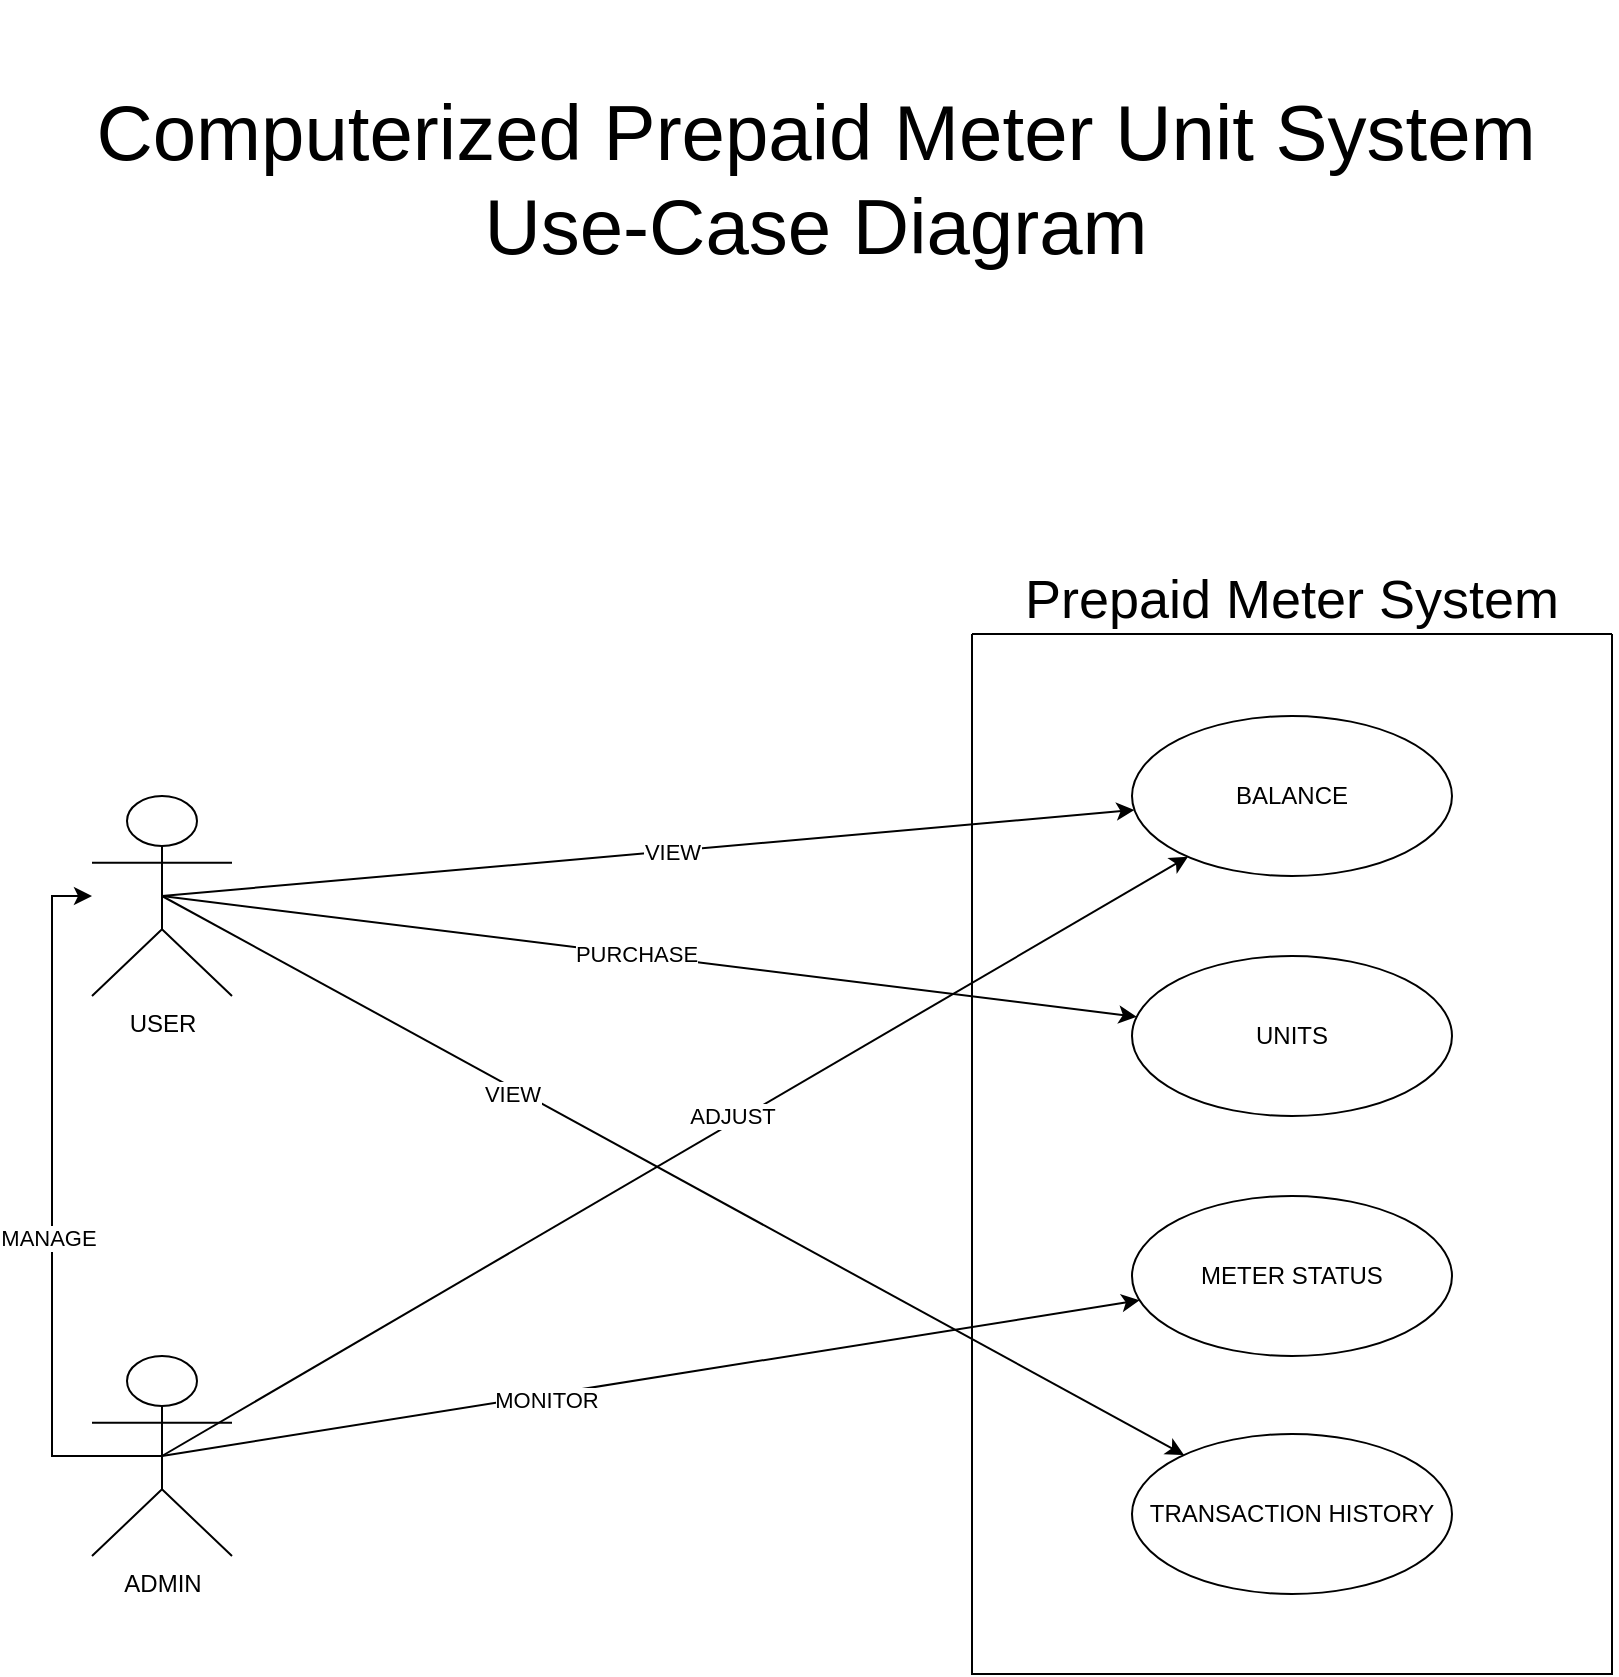 <mxfile version="24.8.3">
  <diagram name="Page-1" id="-IKmMkS2sOBBCPMymawj">
    <mxGraphModel dx="916" dy="1957" grid="1" gridSize="10" guides="1" tooltips="1" connect="1" arrows="1" fold="1" page="1" pageScale="1" pageWidth="850" pageHeight="1100" math="0" shadow="0">
      <root>
        <mxCell id="0" />
        <mxCell id="1" parent="0" />
        <mxCell id="u8G5SvZobk9JoU-ahpJR-9" style="rounded=0;orthogonalLoop=1;jettySize=auto;html=1;exitX=0.5;exitY=0.5;exitDx=0;exitDy=0;exitPerimeter=0;" edge="1" parent="1" source="u8G5SvZobk9JoU-ahpJR-1" target="u8G5SvZobk9JoU-ahpJR-6">
          <mxGeometry relative="1" as="geometry" />
        </mxCell>
        <mxCell id="u8G5SvZobk9JoU-ahpJR-10" value="PURCHASE" style="edgeLabel;html=1;align=center;verticalAlign=middle;resizable=0;points=[];" vertex="1" connectable="0" parent="u8G5SvZobk9JoU-ahpJR-9">
          <mxGeometry x="-0.031" y="1" relative="1" as="geometry">
            <mxPoint as="offset" />
          </mxGeometry>
        </mxCell>
        <mxCell id="u8G5SvZobk9JoU-ahpJR-11" style="rounded=0;orthogonalLoop=1;jettySize=auto;html=1;exitX=0.5;exitY=0.5;exitDx=0;exitDy=0;exitPerimeter=0;" edge="1" parent="1" source="u8G5SvZobk9JoU-ahpJR-1" target="u8G5SvZobk9JoU-ahpJR-3">
          <mxGeometry relative="1" as="geometry" />
        </mxCell>
        <mxCell id="u8G5SvZobk9JoU-ahpJR-12" value="VIEW" style="edgeLabel;html=1;align=center;verticalAlign=middle;resizable=0;points=[];" vertex="1" connectable="0" parent="u8G5SvZobk9JoU-ahpJR-11">
          <mxGeometry x="0.047" relative="1" as="geometry">
            <mxPoint as="offset" />
          </mxGeometry>
        </mxCell>
        <mxCell id="u8G5SvZobk9JoU-ahpJR-13" style="rounded=0;orthogonalLoop=1;jettySize=auto;html=1;exitX=0.5;exitY=0.5;exitDx=0;exitDy=0;exitPerimeter=0;" edge="1" parent="1" source="u8G5SvZobk9JoU-ahpJR-1" target="u8G5SvZobk9JoU-ahpJR-8">
          <mxGeometry relative="1" as="geometry" />
        </mxCell>
        <mxCell id="u8G5SvZobk9JoU-ahpJR-14" value="VIEW" style="edgeLabel;html=1;align=center;verticalAlign=middle;resizable=0;points=[];" vertex="1" connectable="0" parent="u8G5SvZobk9JoU-ahpJR-13">
          <mxGeometry x="0.023" y="-3" relative="1" as="geometry">
            <mxPoint x="-85" y="-47" as="offset" />
          </mxGeometry>
        </mxCell>
        <mxCell id="u8G5SvZobk9JoU-ahpJR-1" value="USER" style="shape=umlActor;verticalLabelPosition=bottom;verticalAlign=top;html=1;outlineConnect=0;" vertex="1" parent="1">
          <mxGeometry x="63" y="-682" width="70" height="100" as="geometry" />
        </mxCell>
        <mxCell id="u8G5SvZobk9JoU-ahpJR-15" style="edgeStyle=orthogonalEdgeStyle;rounded=0;orthogonalLoop=1;jettySize=auto;html=1;exitX=0.5;exitY=0.5;exitDx=0;exitDy=0;exitPerimeter=0;" edge="1" parent="1" source="u8G5SvZobk9JoU-ahpJR-2" target="u8G5SvZobk9JoU-ahpJR-1">
          <mxGeometry relative="1" as="geometry">
            <Array as="points">
              <mxPoint x="43" y="-352" />
              <mxPoint x="43" y="-632" />
            </Array>
          </mxGeometry>
        </mxCell>
        <mxCell id="u8G5SvZobk9JoU-ahpJR-16" value="MANAGE" style="edgeLabel;html=1;align=center;verticalAlign=middle;resizable=0;points=[];" vertex="1" connectable="0" parent="u8G5SvZobk9JoU-ahpJR-15">
          <mxGeometry x="-0.074" y="2" relative="1" as="geometry">
            <mxPoint as="offset" />
          </mxGeometry>
        </mxCell>
        <mxCell id="u8G5SvZobk9JoU-ahpJR-17" style="rounded=0;orthogonalLoop=1;jettySize=auto;html=1;exitX=0.5;exitY=0.5;exitDx=0;exitDy=0;exitPerimeter=0;" edge="1" parent="1" source="u8G5SvZobk9JoU-ahpJR-2" target="u8G5SvZobk9JoU-ahpJR-7">
          <mxGeometry relative="1" as="geometry" />
        </mxCell>
        <mxCell id="u8G5SvZobk9JoU-ahpJR-18" value="MONITOR" style="edgeLabel;html=1;align=center;verticalAlign=middle;resizable=0;points=[];" vertex="1" connectable="0" parent="u8G5SvZobk9JoU-ahpJR-17">
          <mxGeometry x="-0.219" y="-2" relative="1" as="geometry">
            <mxPoint as="offset" />
          </mxGeometry>
        </mxCell>
        <mxCell id="u8G5SvZobk9JoU-ahpJR-19" style="rounded=0;orthogonalLoop=1;jettySize=auto;html=1;exitX=0.5;exitY=0.5;exitDx=0;exitDy=0;exitPerimeter=0;" edge="1" parent="1" source="u8G5SvZobk9JoU-ahpJR-2" target="u8G5SvZobk9JoU-ahpJR-3">
          <mxGeometry relative="1" as="geometry" />
        </mxCell>
        <mxCell id="u8G5SvZobk9JoU-ahpJR-20" value="ADJUST" style="edgeLabel;html=1;align=center;verticalAlign=middle;resizable=0;points=[];" vertex="1" connectable="0" parent="u8G5SvZobk9JoU-ahpJR-19">
          <mxGeometry x="-0.047" y="-1" relative="1" as="geometry">
            <mxPoint x="40" y="-28" as="offset" />
          </mxGeometry>
        </mxCell>
        <mxCell id="u8G5SvZobk9JoU-ahpJR-2" value="ADMIN" style="shape=umlActor;verticalLabelPosition=bottom;verticalAlign=top;html=1;outlineConnect=0;" vertex="1" parent="1">
          <mxGeometry x="63" y="-402" width="70" height="100" as="geometry" />
        </mxCell>
        <mxCell id="u8G5SvZobk9JoU-ahpJR-4" value="" style="swimlane;startSize=0;" vertex="1" parent="1">
          <mxGeometry x="503" y="-763" width="320" height="520" as="geometry" />
        </mxCell>
        <mxCell id="u8G5SvZobk9JoU-ahpJR-3" value="BALANCE" style="ellipse;whiteSpace=wrap;html=1;" vertex="1" parent="u8G5SvZobk9JoU-ahpJR-4">
          <mxGeometry x="80" y="41" width="160" height="80" as="geometry" />
        </mxCell>
        <mxCell id="u8G5SvZobk9JoU-ahpJR-6" value="UNITS" style="ellipse;whiteSpace=wrap;html=1;" vertex="1" parent="u8G5SvZobk9JoU-ahpJR-4">
          <mxGeometry x="80" y="161" width="160" height="80" as="geometry" />
        </mxCell>
        <mxCell id="u8G5SvZobk9JoU-ahpJR-7" value="METER STATUS" style="ellipse;whiteSpace=wrap;html=1;" vertex="1" parent="u8G5SvZobk9JoU-ahpJR-4">
          <mxGeometry x="80" y="281" width="160" height="80" as="geometry" />
        </mxCell>
        <mxCell id="u8G5SvZobk9JoU-ahpJR-8" value="TRANSACTION HISTORY" style="ellipse;whiteSpace=wrap;html=1;" vertex="1" parent="u8G5SvZobk9JoU-ahpJR-4">
          <mxGeometry x="80" y="400" width="160" height="80" as="geometry" />
        </mxCell>
        <mxCell id="u8G5SvZobk9JoU-ahpJR-5" value="&lt;font style=&quot;font-size: 27px;&quot;&gt;Prepaid Meter System&lt;/font&gt;" style="text;whiteSpace=wrap;html=1;align=center;" vertex="1" parent="1">
          <mxGeometry x="503" y="-803" width="320" height="40" as="geometry" />
        </mxCell>
        <mxCell id="u8G5SvZobk9JoU-ahpJR-21" value="&lt;font style=&quot;font-size: 39px;&quot;&gt;Computerized Prepaid Meter Unit System Use-Case Diagram&lt;/font&gt;" style="text;html=1;align=center;verticalAlign=middle;whiteSpace=wrap;rounded=0;" vertex="1" parent="1">
          <mxGeometry x="25" y="-1080" width="800" height="180" as="geometry" />
        </mxCell>
      </root>
    </mxGraphModel>
  </diagram>
</mxfile>
